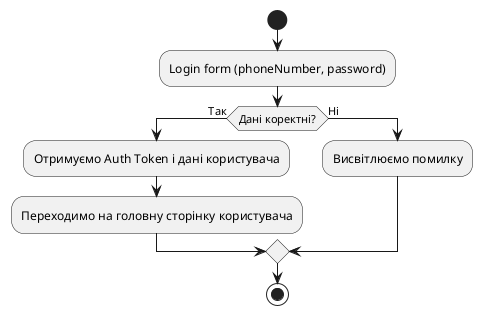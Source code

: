 
@startuml
start

:Login form (phoneNumber, password);
if (Дані коректні?) then (Так)
  :Отримуємо Auth Token і дані користувача;
  :Переходимо на головну сторінку користувача;
else (Ні)
  :Висвітлюємо помилку;
endif
stop;

@enduml
